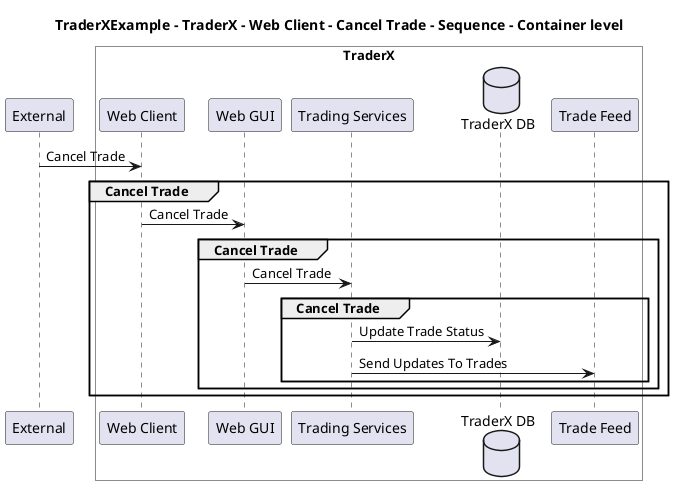 @startuml

title TraderXExample - TraderX - Web Client - Cancel Trade - Sequence - Container level

participant "External" as C4InterFlow.SoftwareSystems.ExternalSystem

box "TraderX" #White
    participant "Web Client" as TraderXExample.SoftwareSystems.TraderX.Containers.WebClient
    participant "Web GUI" as TraderXExample.SoftwareSystems.TraderX.Containers.WebGUI
    participant "Trading Services" as TraderXExample.SoftwareSystems.TraderX.Containers.TradingServices
    database "TraderX DB" as TraderXExample.SoftwareSystems.TraderX.Containers.TraderXDB
    participant "Trade Feed" as TraderXExample.SoftwareSystems.TraderX.Containers.TradeFeed
end box


C4InterFlow.SoftwareSystems.ExternalSystem -> TraderXExample.SoftwareSystems.TraderX.Containers.WebClient : Cancel Trade
group Cancel Trade
TraderXExample.SoftwareSystems.TraderX.Containers.WebClient -> TraderXExample.SoftwareSystems.TraderX.Containers.WebGUI : Cancel Trade
group Cancel Trade
TraderXExample.SoftwareSystems.TraderX.Containers.WebGUI -> TraderXExample.SoftwareSystems.TraderX.Containers.TradingServices : Cancel Trade
group Cancel Trade
TraderXExample.SoftwareSystems.TraderX.Containers.TradingServices -> TraderXExample.SoftwareSystems.TraderX.Containers.TraderXDB : Update Trade Status
TraderXExample.SoftwareSystems.TraderX.Containers.TradingServices -> TraderXExample.SoftwareSystems.TraderX.Containers.TradeFeed : Send Updates To Trades
end
end
end


@enduml
